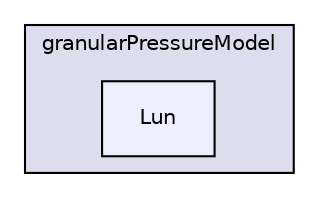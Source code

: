 digraph "applications/solvers/multiphase/twoPhaseEulerFoam/phaseCompressibleTurbulenceModels/kineticTheoryModels/granularPressureModel/Lun" {
  bgcolor=transparent;
  compound=true
  node [ fontsize="10", fontname="Helvetica"];
  edge [ labelfontsize="10", labelfontname="Helvetica"];
  subgraph clusterdir_8a87f5759e8efc37b819fa36188b226f {
    graph [ bgcolor="#ddddee", pencolor="black", label="granularPressureModel" fontname="Helvetica", fontsize="10", URL="dir_8a87f5759e8efc37b819fa36188b226f.html"]
  dir_3a89e2fdbd240e3b9310c9b6edea0a8c [shape=box, label="Lun", style="filled", fillcolor="#eeeeff", pencolor="black", URL="dir_3a89e2fdbd240e3b9310c9b6edea0a8c.html"];
  }
}
